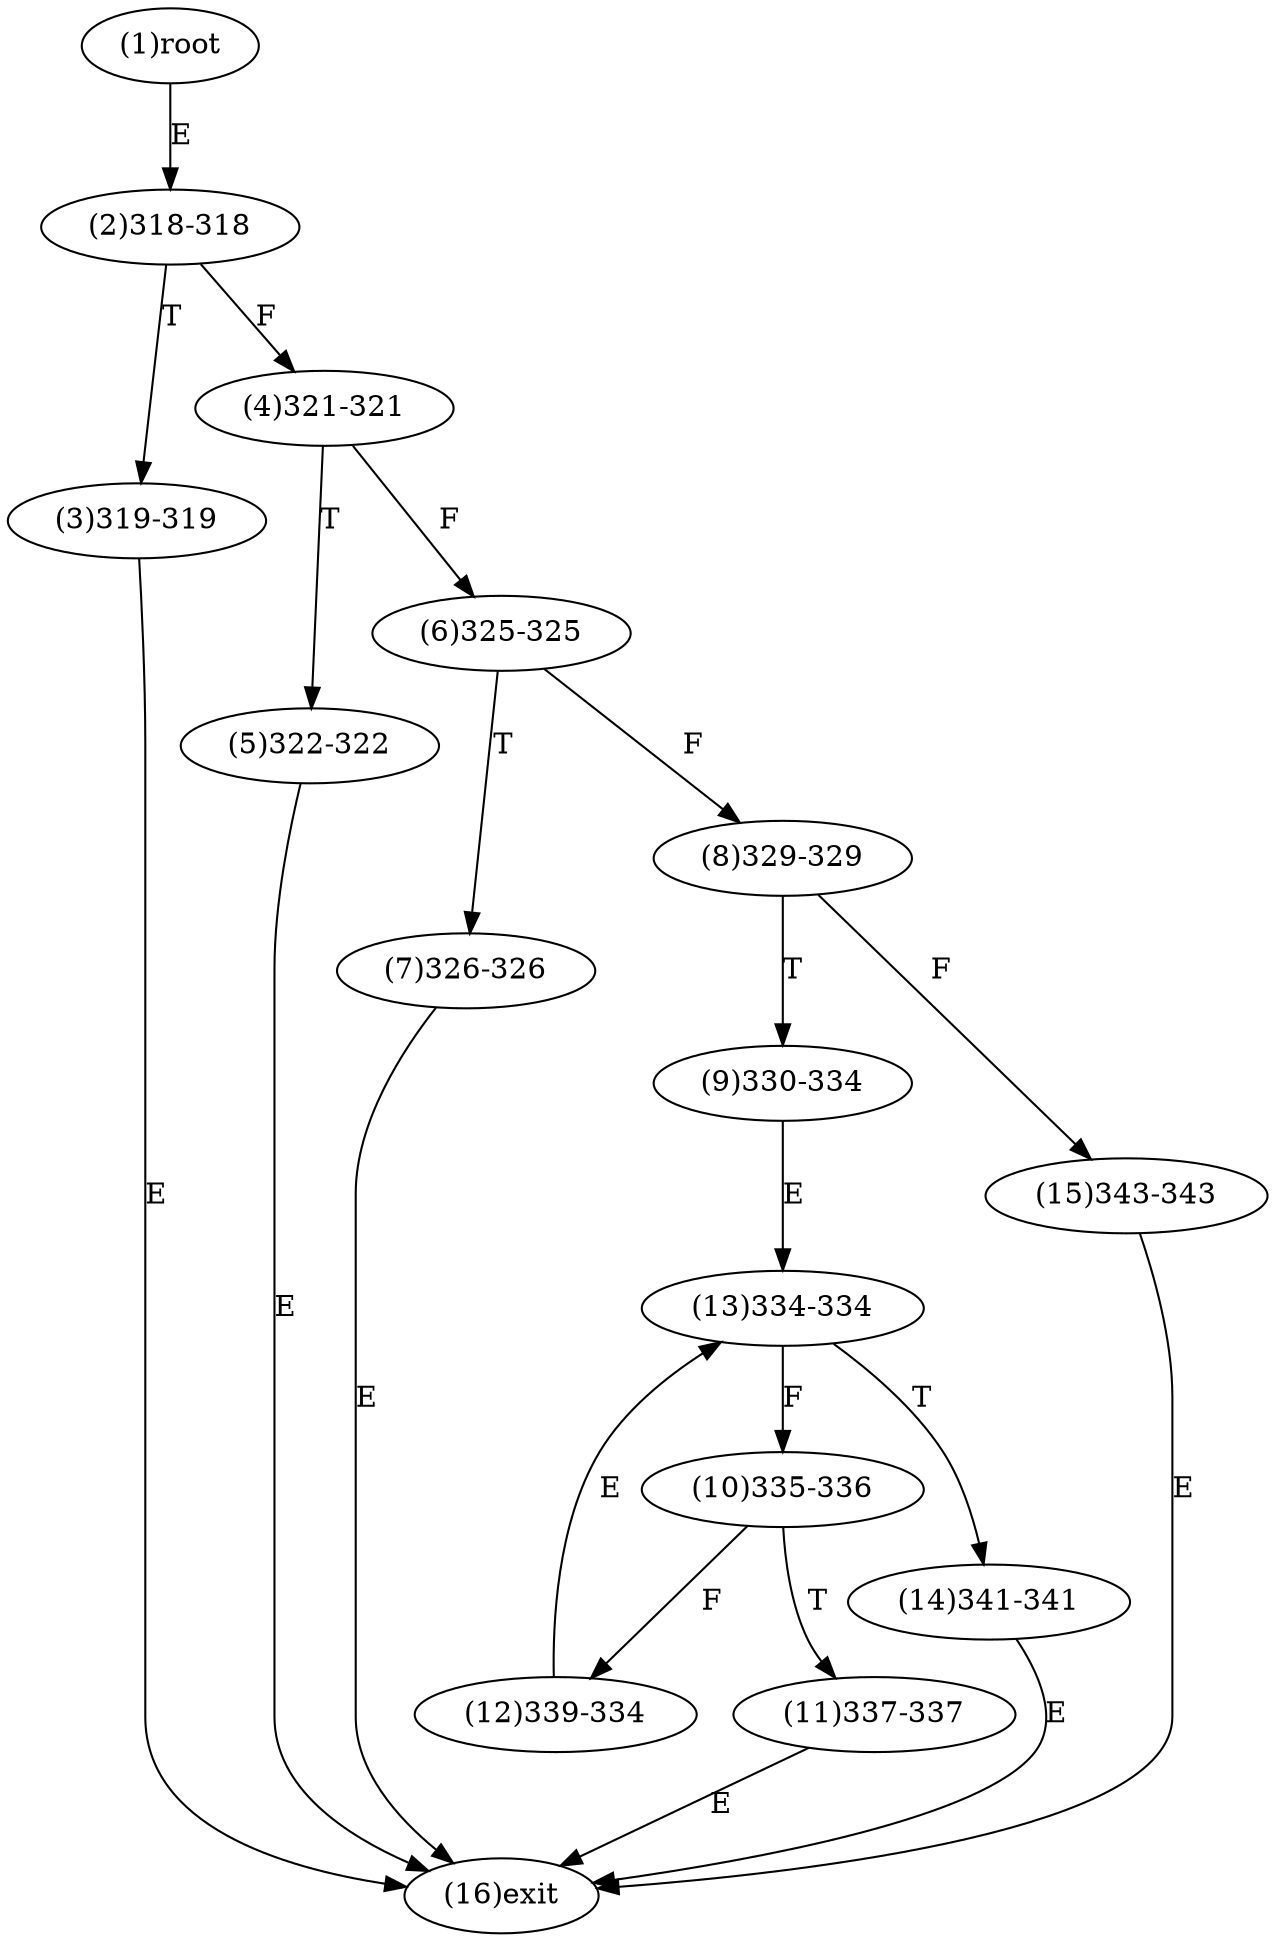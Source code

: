 digraph "" { 
1[ label="(1)root"];
2[ label="(2)318-318"];
3[ label="(3)319-319"];
4[ label="(4)321-321"];
5[ label="(5)322-322"];
6[ label="(6)325-325"];
7[ label="(7)326-326"];
8[ label="(8)329-329"];
9[ label="(9)330-334"];
10[ label="(10)335-336"];
11[ label="(11)337-337"];
12[ label="(12)339-334"];
13[ label="(13)334-334"];
14[ label="(14)341-341"];
15[ label="(15)343-343"];
16[ label="(16)exit"];
1->2[ label="E"];
2->4[ label="F"];
2->3[ label="T"];
3->16[ label="E"];
4->6[ label="F"];
4->5[ label="T"];
5->16[ label="E"];
6->8[ label="F"];
6->7[ label="T"];
7->16[ label="E"];
8->15[ label="F"];
8->9[ label="T"];
9->13[ label="E"];
10->12[ label="F"];
10->11[ label="T"];
11->16[ label="E"];
12->13[ label="E"];
13->10[ label="F"];
13->14[ label="T"];
14->16[ label="E"];
15->16[ label="E"];
}